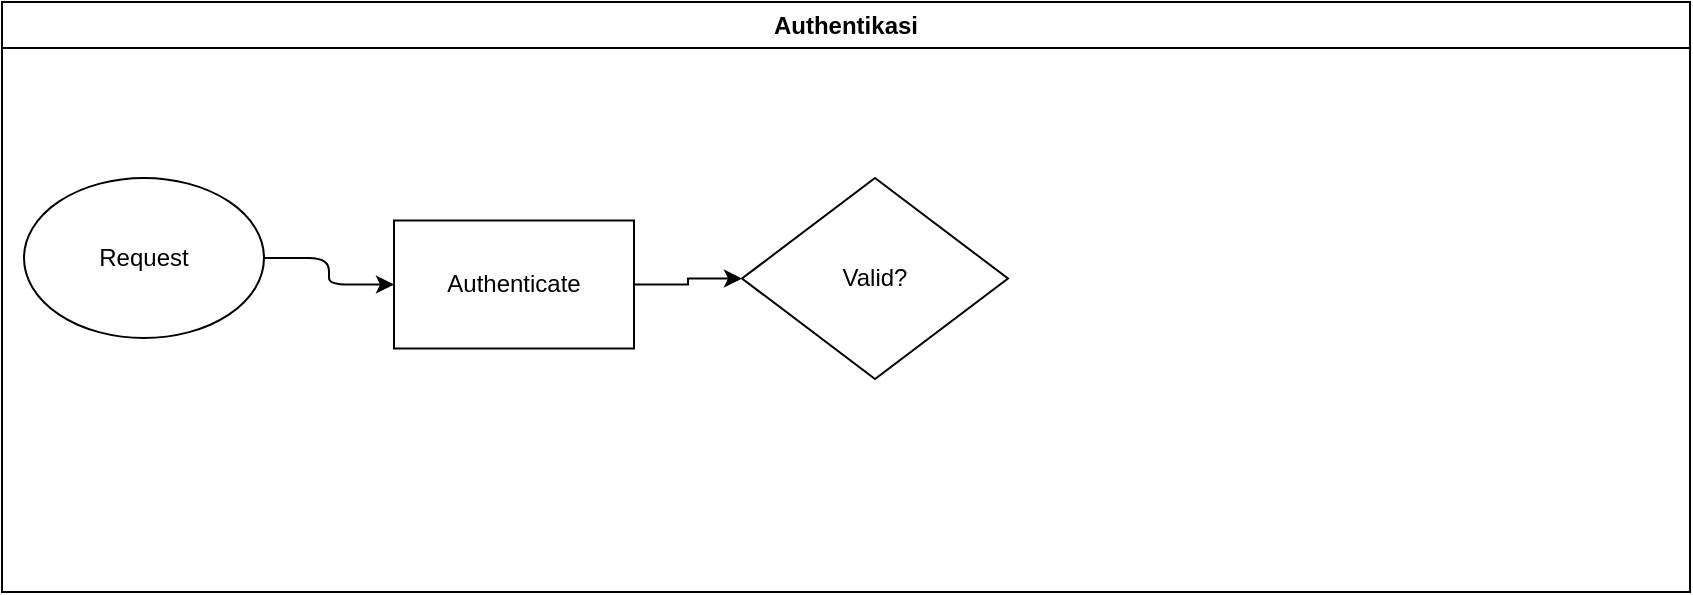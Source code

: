 <mxfile version="22.1.3" type="github">
  <diagram name="Page-1" id="VZYn9ivb_sibmHcv2tVm">
    <mxGraphModel dx="1212" dy="628" grid="0" gridSize="10" guides="1" tooltips="1" connect="1" arrows="1" fold="1" page="1" pageScale="1" pageWidth="850" pageHeight="1100" math="0" shadow="0">
      <root>
        <mxCell id="0" />
        <mxCell id="1" parent="0" />
        <mxCell id="4FUsjsGhjrOivOQpZJl0-7" value="Authentikasi" style="swimlane;whiteSpace=wrap;html=1;" vertex="1" parent="1">
          <mxGeometry x="30" y="80" width="844" height="295" as="geometry">
            <mxRectangle x="30" y="80" width="107" height="26" as="alternateBounds" />
          </mxGeometry>
        </mxCell>
        <mxCell id="4FUsjsGhjrOivOQpZJl0-6" style="edgeStyle=orthogonalEdgeStyle;rounded=1;orthogonalLoop=1;jettySize=auto;html=1;" edge="1" parent="4FUsjsGhjrOivOQpZJl0-7" source="4FUsjsGhjrOivOQpZJl0-8" target="4FUsjsGhjrOivOQpZJl0-9">
          <mxGeometry relative="1" as="geometry">
            <mxPoint x="158" y="151.5" as="sourcePoint" />
            <mxPoint x="239" y="152" as="targetPoint" />
          </mxGeometry>
        </mxCell>
        <mxCell id="4FUsjsGhjrOivOQpZJl0-8" value="Request" style="ellipse;whiteSpace=wrap;html=1;" vertex="1" parent="4FUsjsGhjrOivOQpZJl0-7">
          <mxGeometry x="11" y="88" width="120" height="80" as="geometry" />
        </mxCell>
        <mxCell id="4FUsjsGhjrOivOQpZJl0-13" value="" style="edgeStyle=orthogonalEdgeStyle;rounded=0;orthogonalLoop=1;jettySize=auto;html=1;" edge="1" parent="4FUsjsGhjrOivOQpZJl0-7" source="4FUsjsGhjrOivOQpZJl0-9" target="4FUsjsGhjrOivOQpZJl0-11">
          <mxGeometry relative="1" as="geometry" />
        </mxCell>
        <mxCell id="4FUsjsGhjrOivOQpZJl0-9" value="Authenticate" style="rounded=0;whiteSpace=wrap;html=1;" vertex="1" parent="4FUsjsGhjrOivOQpZJl0-7">
          <mxGeometry x="196" y="109.25" width="120" height="64" as="geometry" />
        </mxCell>
        <mxCell id="4FUsjsGhjrOivOQpZJl0-11" value="Valid?" style="rhombus;whiteSpace=wrap;html=1;" vertex="1" parent="4FUsjsGhjrOivOQpZJl0-7">
          <mxGeometry x="370" y="88" width="133" height="100.5" as="geometry" />
        </mxCell>
      </root>
    </mxGraphModel>
  </diagram>
</mxfile>
